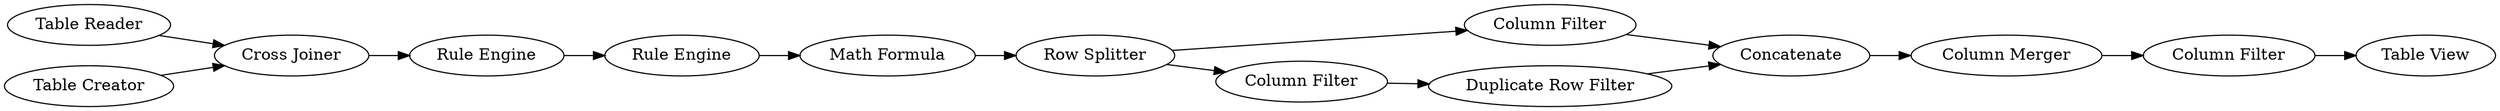 digraph {
	35 -> 40
	39 -> 34
	45 -> 32
	43 -> 44
	38 -> 39
	34 -> 36
	31 -> 32
	42 -> 43
	40 -> 42
	32 -> 37
	36 -> 41
	34 -> 35
	37 -> 38
	41 -> 40
	43 [label="Column Filter"]
	35 [label="Column Filter"]
	44 [label="Table View"]
	34 [label="Row Splitter"]
	42 [label="Column Merger"]
	41 [label="Duplicate Row Filter"]
	31 [label="Table Creator"]
	36 [label="Column Filter"]
	45 [label="Table Reader"]
	40 [label=Concatenate]
	39 [label="Math Formula"]
	32 [label="Cross Joiner"]
	38 [label="Rule Engine"]
	37 [label="Rule Engine"]
	rankdir=LR
}
